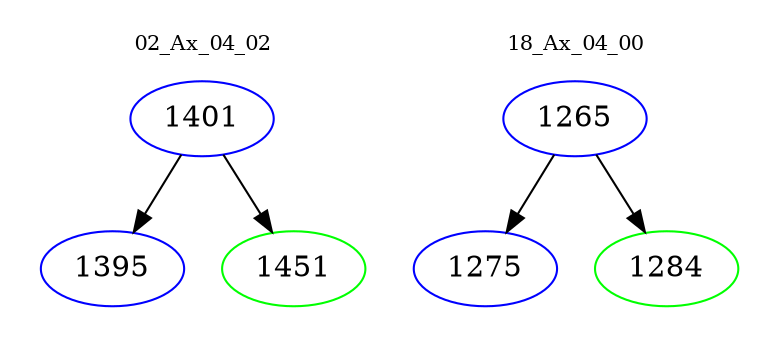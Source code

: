 digraph{
subgraph cluster_0 {
color = white
label = "02_Ax_04_02";
fontsize=10;
T0_1401 [label="1401", color="blue"]
T0_1401 -> T0_1395 [color="black"]
T0_1395 [label="1395", color="blue"]
T0_1401 -> T0_1451 [color="black"]
T0_1451 [label="1451", color="green"]
}
subgraph cluster_1 {
color = white
label = "18_Ax_04_00";
fontsize=10;
T1_1265 [label="1265", color="blue"]
T1_1265 -> T1_1275 [color="black"]
T1_1275 [label="1275", color="blue"]
T1_1265 -> T1_1284 [color="black"]
T1_1284 [label="1284", color="green"]
}
}
